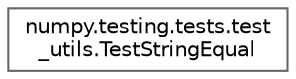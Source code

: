 digraph "Graphical Class Hierarchy"
{
 // LATEX_PDF_SIZE
  bgcolor="transparent";
  edge [fontname=Helvetica,fontsize=10,labelfontname=Helvetica,labelfontsize=10];
  node [fontname=Helvetica,fontsize=10,shape=box,height=0.2,width=0.4];
  rankdir="LR";
  Node0 [id="Node000000",label="numpy.testing.tests.test\l_utils.TestStringEqual",height=0.2,width=0.4,color="grey40", fillcolor="white", style="filled",URL="$d2/d40/classnumpy_1_1testing_1_1tests_1_1test__utils_1_1TestStringEqual.html",tooltip=" "];
}
